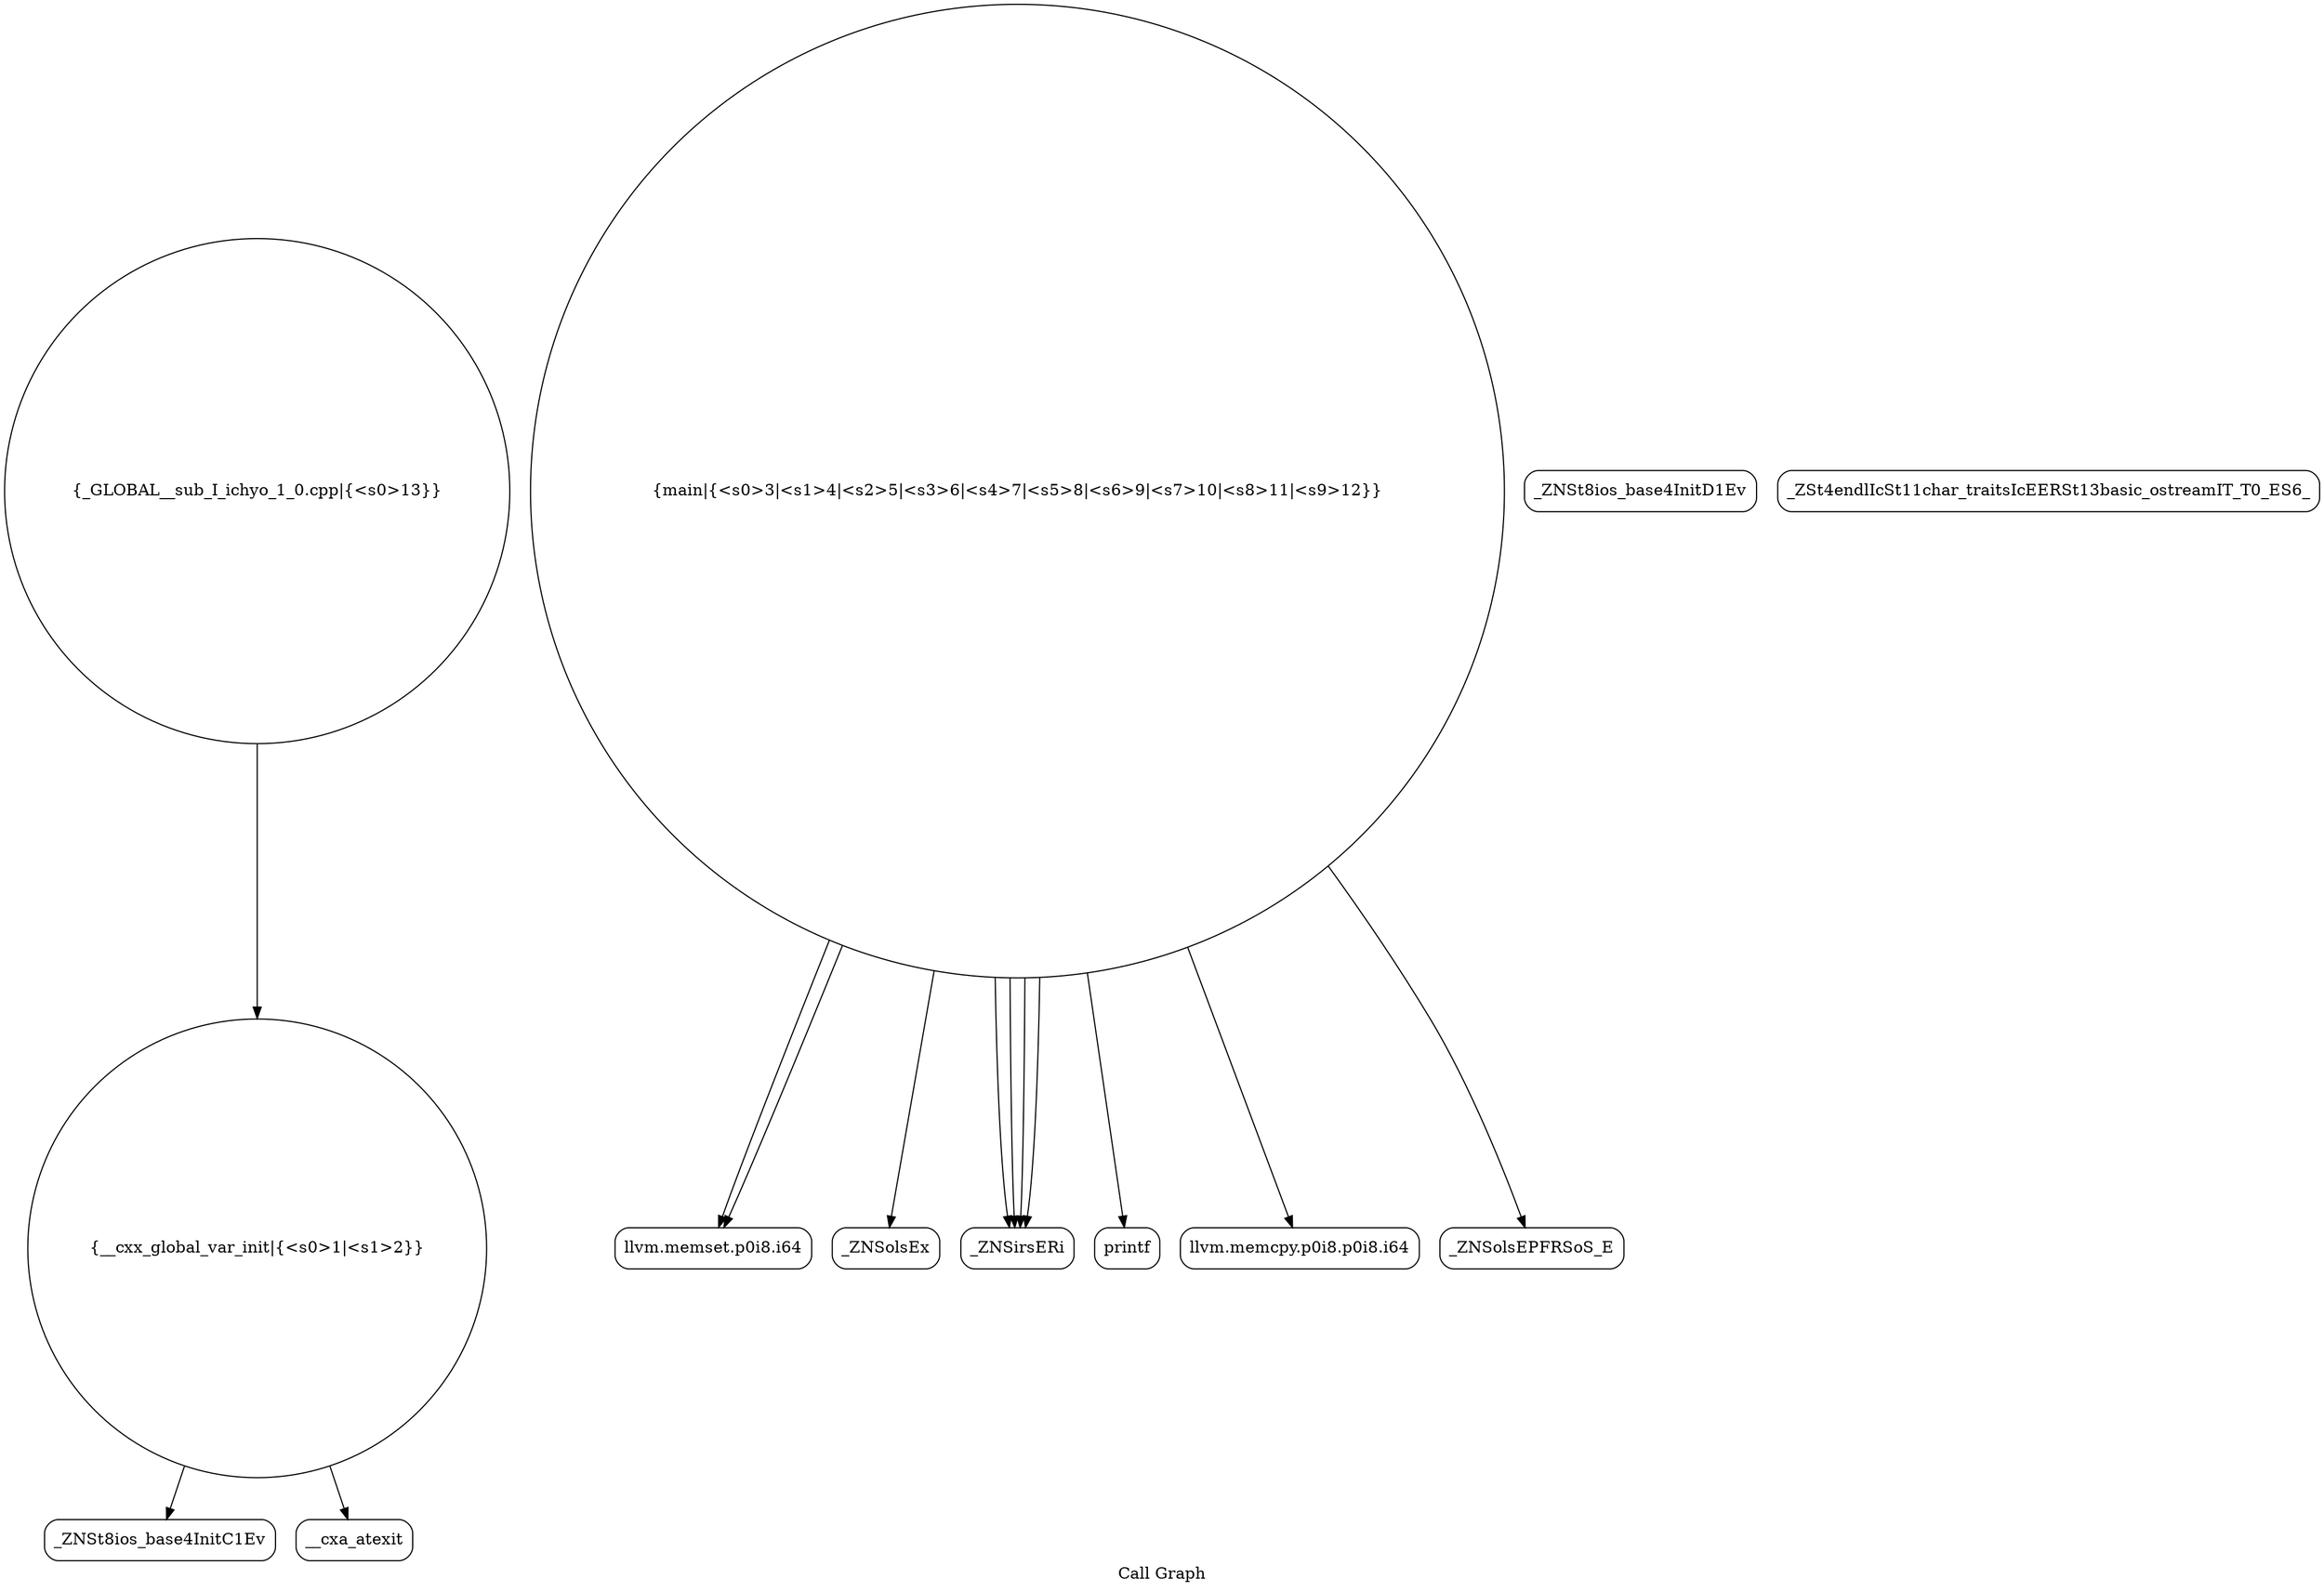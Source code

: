 digraph "Call Graph" {
	label="Call Graph";

	Node0x5650dfa279a0 [shape=record,shape=circle,label="{__cxx_global_var_init|{<s0>1|<s1>2}}"];
	Node0x5650dfa279a0:s0 -> Node0x5650dfa27e30[color=black];
	Node0x5650dfa279a0:s1 -> Node0x5650dfa27f30[color=black];
	Node0x5650dfa28130 [shape=record,shape=Mrecord,label="{llvm.memset.p0i8.i64}"];
	Node0x5650dfa27eb0 [shape=record,shape=Mrecord,label="{_ZNSt8ios_base4InitD1Ev}"];
	Node0x5650dfa28230 [shape=record,shape=Mrecord,label="{_ZNSolsEx}"];
	Node0x5650dfa27fb0 [shape=record,shape=circle,label="{main|{<s0>3|<s1>4|<s2>5|<s3>6|<s4>7|<s5>8|<s6>9|<s7>10|<s8>11|<s9>12}}"];
	Node0x5650dfa27fb0:s0 -> Node0x5650dfa28030[color=black];
	Node0x5650dfa27fb0:s1 -> Node0x5650dfa280b0[color=black];
	Node0x5650dfa27fb0:s2 -> Node0x5650dfa28030[color=black];
	Node0x5650dfa27fb0:s3 -> Node0x5650dfa28030[color=black];
	Node0x5650dfa27fb0:s4 -> Node0x5650dfa28030[color=black];
	Node0x5650dfa27fb0:s5 -> Node0x5650dfa28130[color=black];
	Node0x5650dfa27fb0:s6 -> Node0x5650dfa28130[color=black];
	Node0x5650dfa27fb0:s7 -> Node0x5650dfa281b0[color=black];
	Node0x5650dfa27fb0:s8 -> Node0x5650dfa28230[color=black];
	Node0x5650dfa27fb0:s9 -> Node0x5650dfa282b0[color=black];
	Node0x5650dfa28330 [shape=record,shape=Mrecord,label="{_ZSt4endlIcSt11char_traitsIcEERSt13basic_ostreamIT_T0_ES6_}"];
	Node0x5650dfa280b0 [shape=record,shape=Mrecord,label="{printf}"];
	Node0x5650dfa27e30 [shape=record,shape=Mrecord,label="{_ZNSt8ios_base4InitC1Ev}"];
	Node0x5650dfa281b0 [shape=record,shape=Mrecord,label="{llvm.memcpy.p0i8.p0i8.i64}"];
	Node0x5650dfa27f30 [shape=record,shape=Mrecord,label="{__cxa_atexit}"];
	Node0x5650dfa282b0 [shape=record,shape=Mrecord,label="{_ZNSolsEPFRSoS_E}"];
	Node0x5650dfa28030 [shape=record,shape=Mrecord,label="{_ZNSirsERi}"];
	Node0x5650dfa283b0 [shape=record,shape=circle,label="{_GLOBAL__sub_I_ichyo_1_0.cpp|{<s0>13}}"];
	Node0x5650dfa283b0:s0 -> Node0x5650dfa279a0[color=black];
}
